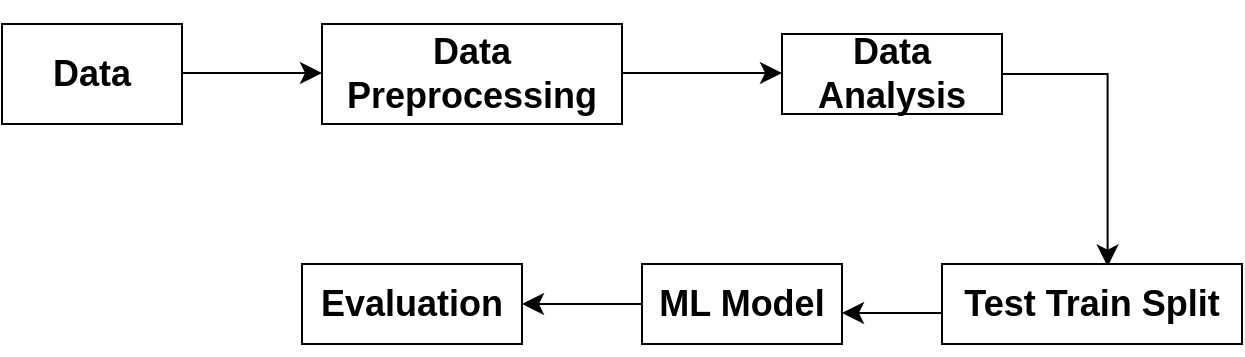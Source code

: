 <mxfile>
    <diagram id="0COO4-lk9x-RvbFPMDMK" name="Page-1">
        <mxGraphModel dx="777" dy="1413" grid="1" gridSize="10" guides="1" tooltips="1" connect="1" arrows="1" fold="1" page="1" pageScale="1" pageWidth="1100" pageHeight="850" math="0" shadow="0">
            <root>
                <mxCell id="0"/>
                <mxCell id="1" parent="0"/>
                <mxCell id="11" value="&lt;h2&gt;&lt;b&gt;Data&lt;/b&gt;&lt;/h2&gt;" style="whiteSpace=wrap;html=1;align=center;" parent="1" vertex="1">
                    <mxGeometry x="50" y="-400" width="90" height="50" as="geometry"/>
                </mxCell>
                <mxCell id="13" value="&lt;h2&gt;Data Preprocessing&lt;/h2&gt;" style="text;align=center;html=1;verticalAlign=middle;whiteSpace=wrap;rounded=0;fillColor=default;fontStyle=0;strokeColor=default;" parent="1" vertex="1">
                    <mxGeometry x="210" y="-400" width="150" height="50" as="geometry"/>
                </mxCell>
                <mxCell id="14" value="" style="edgeStyle=elbowEdgeStyle;elbow=horizontal;endArrow=classic;html=1;curved=0;rounded=0;endSize=8;startSize=8;" parent="1" edge="1">
                    <mxGeometry width="50" height="50" relative="1" as="geometry">
                        <mxPoint x="360" y="-375.5" as="sourcePoint"/>
                        <mxPoint x="440" y="-375.5" as="targetPoint"/>
                    </mxGeometry>
                </mxCell>
                <mxCell id="15" value="&lt;h2&gt;Data Analysis&lt;/h2&gt;" style="text;strokeColor=default;align=center;fillColor=default;html=1;verticalAlign=middle;whiteSpace=wrap;rounded=0;" parent="1" vertex="1">
                    <mxGeometry x="440" y="-395" width="110" height="40" as="geometry"/>
                </mxCell>
                <mxCell id="17" value="" style="edgeStyle=segmentEdgeStyle;endArrow=classic;html=1;curved=0;rounded=0;endSize=8;startSize=8;entryX=0.552;entryY=0.032;entryDx=0;entryDy=0;entryPerimeter=0;" parent="1" edge="1" target="19">
                    <mxGeometry width="50" height="50" relative="1" as="geometry">
                        <mxPoint x="550" y="-375" as="sourcePoint"/>
                        <mxPoint x="600" y="-320" as="targetPoint"/>
                    </mxGeometry>
                </mxCell>
                <mxCell id="19" value="&lt;h2&gt;Test Train Split&lt;/h2&gt;" style="whiteSpace=wrap;html=1;" parent="1" vertex="1">
                    <mxGeometry x="520" y="-280" width="150" height="40" as="geometry"/>
                </mxCell>
                <mxCell id="20" value="" style="edgeStyle=segmentEdgeStyle;endArrow=classic;html=1;curved=0;rounded=0;endSize=8;startSize=8;" edge="1" parent="1">
                    <mxGeometry width="50" height="50" relative="1" as="geometry">
                        <mxPoint x="520" y="-255.5" as="sourcePoint"/>
                        <mxPoint x="470" y="-255.5" as="targetPoint"/>
                    </mxGeometry>
                </mxCell>
                <mxCell id="22" value="&lt;h2&gt;ML Model&lt;/h2&gt;" style="whiteSpace=wrap;html=1;" vertex="1" parent="1">
                    <mxGeometry x="370" y="-280" width="100" height="40" as="geometry"/>
                </mxCell>
                <mxCell id="23" value="" style="edgeStyle=segmentEdgeStyle;endArrow=classic;html=1;curved=0;rounded=0;endSize=8;startSize=8;entryX=1;entryY=0.5;entryDx=0;entryDy=0;" edge="1" parent="1" target="29">
                    <mxGeometry width="50" height="50" relative="1" as="geometry">
                        <mxPoint x="370" y="-260" as="sourcePoint"/>
                        <mxPoint x="280" y="-220" as="targetPoint"/>
                    </mxGeometry>
                </mxCell>
                <mxCell id="29" value="&lt;h2&gt;Evaluation&lt;/h2&gt;" style="whiteSpace=wrap;html=1;" vertex="1" parent="1">
                    <mxGeometry x="200" y="-280" width="110" height="40" as="geometry"/>
                </mxCell>
                <mxCell id="30" value="" style="edgeStyle=segmentEdgeStyle;endArrow=classic;html=1;curved=0;rounded=0;endSize=8;startSize=8;" edge="1" parent="1">
                    <mxGeometry width="50" height="50" relative="1" as="geometry">
                        <mxPoint x="140" y="-375.5" as="sourcePoint"/>
                        <mxPoint x="210" y="-375.5" as="targetPoint"/>
                    </mxGeometry>
                </mxCell>
            </root>
        </mxGraphModel>
    </diagram>
</mxfile>